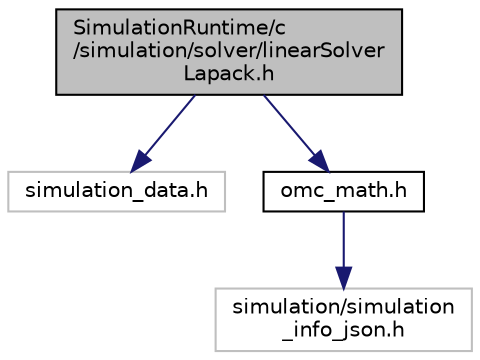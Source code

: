 digraph "SimulationRuntime/c/simulation/solver/linearSolverLapack.h"
{
  edge [fontname="Helvetica",fontsize="10",labelfontname="Helvetica",labelfontsize="10"];
  node [fontname="Helvetica",fontsize="10",shape=record];
  Node0 [label="SimulationRuntime/c\l/simulation/solver/linearSolver\lLapack.h",height=0.2,width=0.4,color="black", fillcolor="grey75", style="filled", fontcolor="black"];
  Node0 -> Node1 [color="midnightblue",fontsize="10",style="solid",fontname="Helvetica"];
  Node1 [label="simulation_data.h",height=0.2,width=0.4,color="grey75", fillcolor="white", style="filled"];
  Node0 -> Node2 [color="midnightblue",fontsize="10",style="solid",fontname="Helvetica"];
  Node2 [label="omc_math.h",height=0.2,width=0.4,color="black", fillcolor="white", style="filled",URL="$de/d51/_simulation_runtime_2c_2simulation_2solver_2omc__math_8h.html"];
  Node2 -> Node3 [color="midnightblue",fontsize="10",style="solid",fontname="Helvetica"];
  Node3 [label="simulation/simulation\l_info_json.h",height=0.2,width=0.4,color="grey75", fillcolor="white", style="filled"];
}
